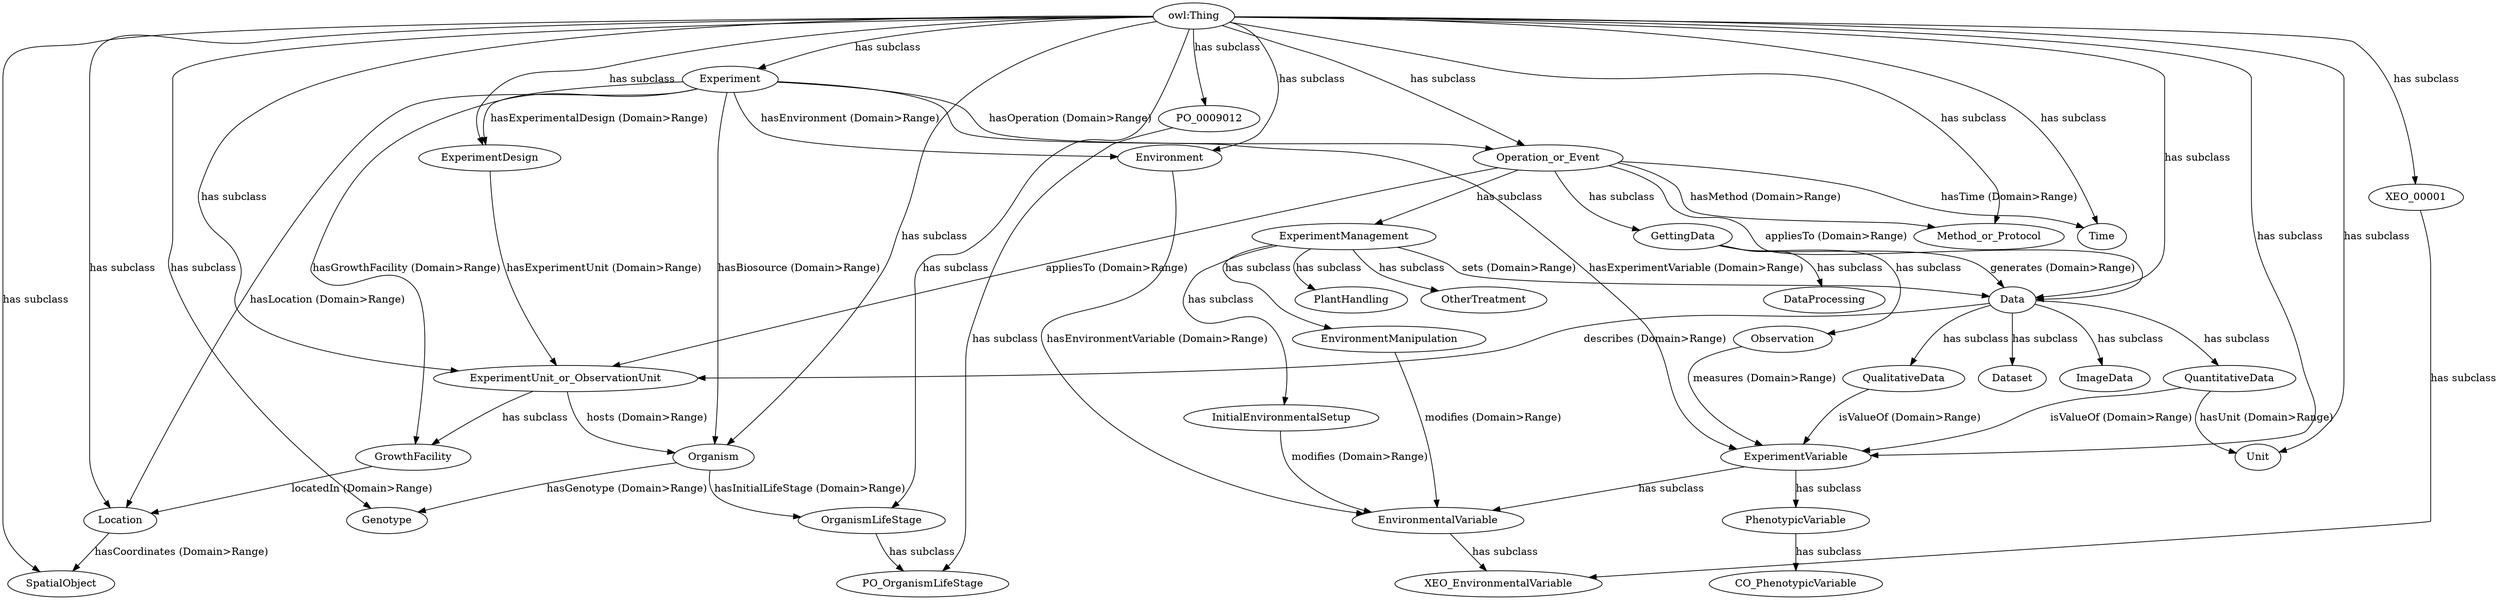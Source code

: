 digraph g {
	"owl:Thing" -> "Data" [label="has subclass"]
	"ExperimentUnit_or_ObservationUnit" -> "Organism" [label="hosts (Domain>Range)"]
	"Data" -> "QuantitativeData" [label="has subclass"]
	"ExperimentManagement" -> "EnvironmentManipulation" [label="has subclass"]
	"Environment" -> "EnvironmentalVariable" [label="hasEnvironmentVariable (Domain>Range)"]
	"Experiment" -> "ExperimentDesign" [label="hasExperimentalDesign (Domain>Range)"]
	"owl:Thing" -> "ExperimentVariable" [label="has subclass"]
	"owl:Thing" -> "ExperimentUnit_or_ObservationUnit" [label="has subclass"]
	"Experiment" -> "Organism" [label="hasBiosource (Domain>Range)"]
	"GrowthFacility" -> "Location" [label="locatedIn (Domain>Range)"]
	"Organism" -> "OrganismLifeStage" [label="hasInitialLifeStage (Domain>Range)"]
	"owl:Thing" -> "Experiment" [label="has subclass"]
	"owl:Thing" -> "PO_0009012" [label="has subclass"]
	"owl:Thing" -> "Method_or_Protocol" [label="has subclass"]
	"Operation_or_Event" -> "ExperimentUnit_or_ObservationUnit" [label="appliesTo (Domain>Range)"]
	"owl:Thing" -> "SpatialObject" [label="has subclass"]
	"owl:Thing" -> "Time" [label="has subclass"]
	"owl:Thing" -> "Environment" [label="has subclass"]
	"InitialEnvironmentalSetup" -> "EnvironmentalVariable" [label="modifies (Domain>Range)"]
	"owl:Thing" -> "Genotype" [label="has subclass"]
	"Operation_or_Event" -> "ExperimentManagement" [label="has subclass"]
	"Data" -> "Dataset" [label="has subclass"]
	"ExperimentManagement" -> "OtherTreatment" [label="has subclass"]
	"Operation_or_Event" -> "Method_or_Protocol" [label="hasMethod (Domain>Range)"]
	"Location" -> "SpatialObject" [label="hasCoordinates (Domain>Range)"]
	"EnvironmentManipulation" -> "EnvironmentalVariable" [label="modifies (Domain>Range)"]
	"ExperimentManagement" -> "Data" [label="sets (Domain>Range)"]
	"ExperimentVariable" -> "EnvironmentalVariable" [label="has subclass"]
	"owl:Thing" -> "OrganismLifeStage" [label="has subclass"]
	"ExperimentDesign" -> "ExperimentUnit_or_ObservationUnit" [label="hasExperimentUnit (Domain>Range)"]
	"ExperimentManagement" -> "PlantHandling" [label="has subclass"]
	"EnvironmentalVariable" -> "XEO_EnvironmentalVariable" [label="has subclass"]
	"Operation_or_Event" -> "Data" [label="appliesTo (Domain>Range)"]
	"Data" -> "ExperimentUnit_or_ObservationUnit" [label="describes (Domain>Range)"]
	"Organism" -> "Genotype" [label="hasGenotype (Domain>Range)"]
	"Data" -> "ImageData" [label="has subclass"]
	"GettingData" -> "Data" [label="generates (Domain>Range)"]
	"owl:Thing" -> "Organism" [label="has subclass"]
	"owl:Thing" -> "Operation_or_Event" [label="has subclass"]
	"PhenotypicVariable" -> "CO_PhenotypicVariable" [label="has subclass"]
	"Experiment" -> "Environment" [label="hasEnvironment (Domain>Range)"]
	"owl:Thing" -> "ExperimentDesign" [label="has subclass"]
	"Experiment" -> "Operation_or_Event" [label="hasOperation (Domain>Range)"]
	"GettingData" -> "Observation" [label="has subclass"]
	"PO_0009012" -> "PO_OrganismLifeStage" [label="has subclass"]
	"GettingData" -> "DataProcessing" [label="has subclass"]
	"owl:Thing" -> "Location" [label="has subclass"]
	"ExperimentVariable" -> "PhenotypicVariable" [label="has subclass"]
	"QualitativeData" -> "ExperimentVariable" [label="isValueOf (Domain>Range)"]
	"owl:Thing" -> "Unit" [label="has subclass"]
	"ExperimentUnit_or_ObservationUnit" -> "GrowthFacility" [label="has subclass"]
	"Data" -> "QualitativeData" [label="has subclass"]
	"Experiment" -> "GrowthFacility" [label="hasGrowthFacility (Domain>Range)"]
	"QuantitativeData" -> "Unit" [label="hasUnit (Domain>Range)"]
	"Experiment" -> "Location" [label="hasLocation (Domain>Range)"]
	"XEO_00001" -> "XEO_EnvironmentalVariable" [label="has subclass"]
	"OrganismLifeStage" -> "PO_OrganismLifeStage" [label="has subclass"]
	"ExperimentManagement" -> "InitialEnvironmentalSetup" [label="has subclass"]
	"QuantitativeData" -> "ExperimentVariable" [label="isValueOf (Domain>Range)"]
	"Observation" -> "ExperimentVariable" [label="measures (Domain>Range)"]
	"owl:Thing" -> "XEO_00001" [label="has subclass"]
	"Operation_or_Event" -> "GettingData" [label="has subclass"]
	"Experiment" -> "ExperimentVariable" [label="hasExperimentVariable (Domain>Range)"]
	"Operation_or_Event" -> "Time" [label="hasTime (Domain>Range)"]
}
